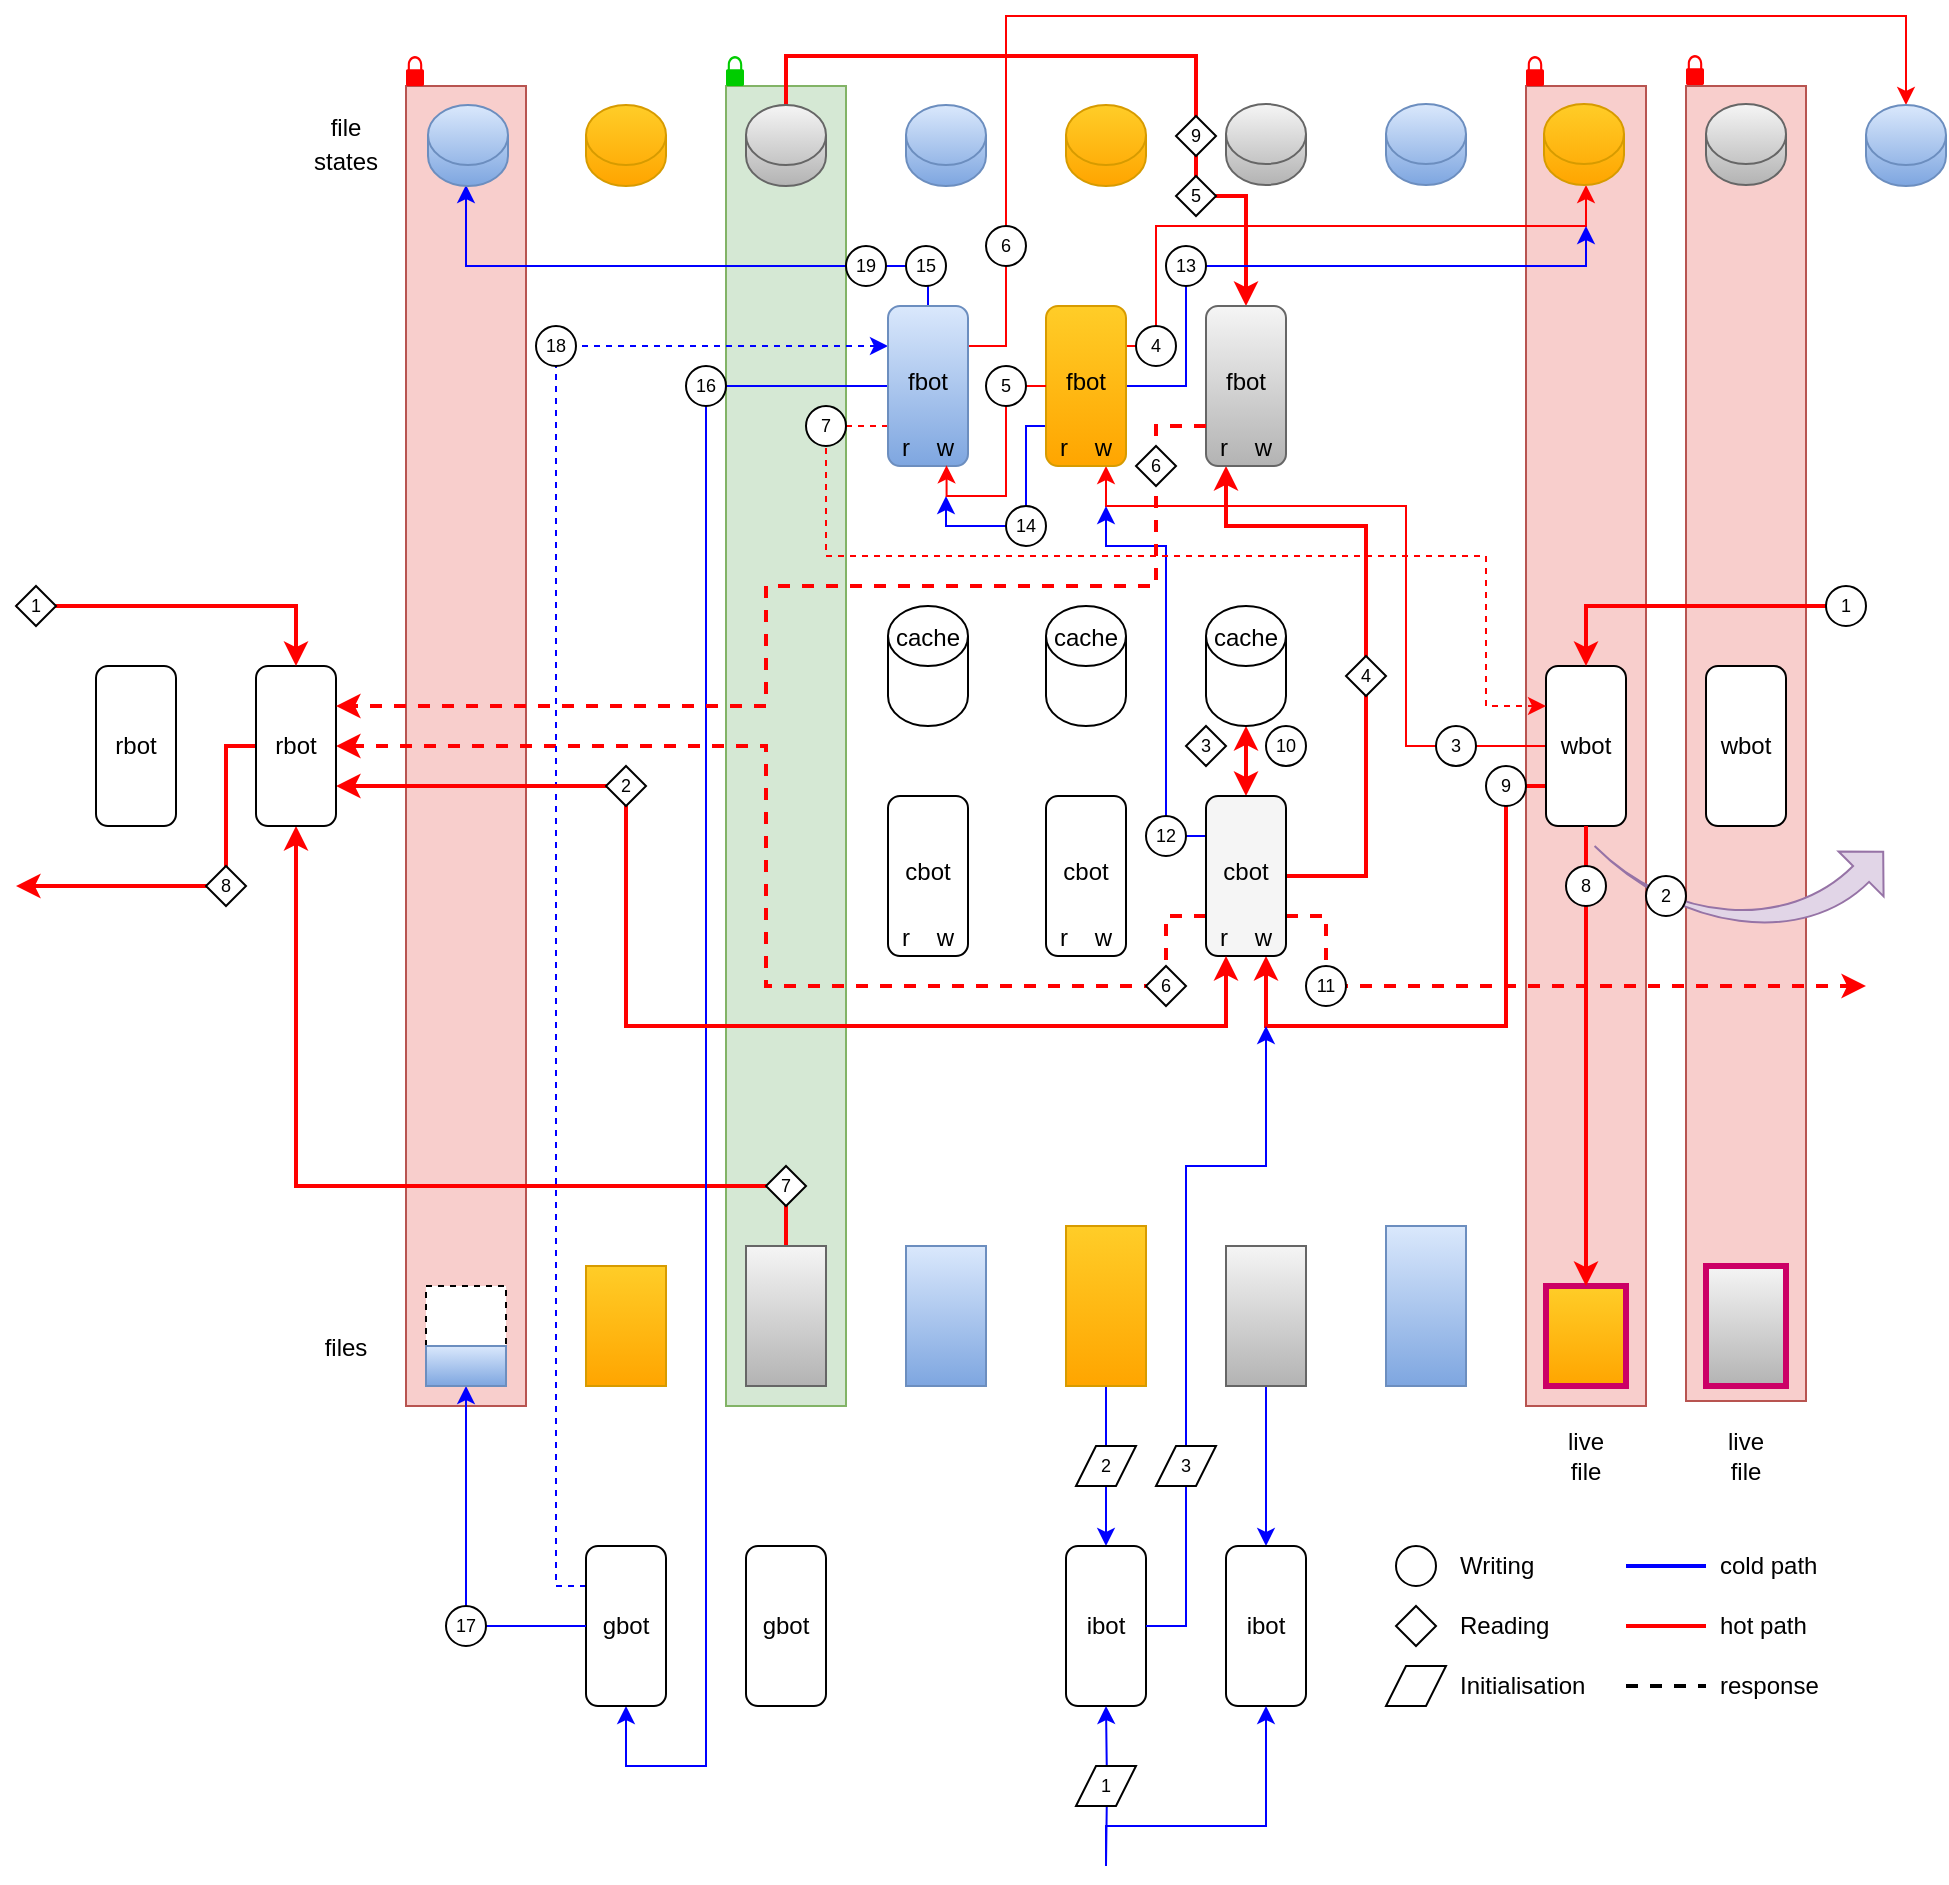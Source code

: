 <mxfile version="15.8.6" type="device"><diagram id="5fKJEUYjxv6VuWbhVF9d" name="Page-1"><mxGraphModel dx="1373" dy="294" grid="1" gridSize="5" guides="0" tooltips="1" connect="1" arrows="1" fold="1" page="1" pageScale="1" pageWidth="827" pageHeight="1169" math="0" shadow="0"><root><mxCell id="0"/><mxCell id="1" parent="0"/><mxCell id="l7ztMcy_36cp9Al1R3OD-367" value="" style="rounded=0;whiteSpace=wrap;html=1;labelBorderColor=none;fontSize=9;fillColor=#f8cecc;align=center;verticalAlign=middle;strokeColor=#b85450;" parent="1" vertex="1"><mxGeometry x="710" y="150" width="60" height="657.5" as="geometry"/></mxCell><mxCell id="l7ztMcy_36cp9Al1R3OD-368" value="" style="sketch=0;pointerEvents=1;shadow=0;dashed=0;html=1;strokeColor=none;labelPosition=center;verticalLabelPosition=bottom;verticalAlign=top;outlineConnect=0;align=center;shape=mxgraph.office.security.lock_protected;fillColor=#FF0000;labelBorderColor=none;fontSize=9;" parent="1" vertex="1"><mxGeometry x="710" y="134.5" width="9" height="15" as="geometry"/></mxCell><mxCell id="l7ztMcy_36cp9Al1R3OD-365" value="" style="rounded=0;whiteSpace=wrap;html=1;labelBorderColor=none;fontSize=9;fillColor=#f8cecc;align=center;verticalAlign=middle;strokeColor=#b85450;" parent="1" vertex="1"><mxGeometry x="630" y="150" width="60" height="660" as="geometry"/></mxCell><mxCell id="l7ztMcy_36cp9Al1R3OD-366" value="" style="sketch=0;pointerEvents=1;shadow=0;dashed=0;html=1;strokeColor=none;labelPosition=center;verticalLabelPosition=bottom;verticalAlign=top;outlineConnect=0;align=center;shape=mxgraph.office.security.lock_protected;fillColor=#FF0000;labelBorderColor=none;fontSize=9;" parent="1" vertex="1"><mxGeometry x="630" y="135" width="9" height="15" as="geometry"/></mxCell><mxCell id="l7ztMcy_36cp9Al1R3OD-363" value="" style="rounded=0;whiteSpace=wrap;html=1;labelBorderColor=none;fontSize=9;fillColor=#d5e8d4;align=center;verticalAlign=middle;strokeColor=#82b366;" parent="1" vertex="1"><mxGeometry x="230" y="150" width="60" height="660" as="geometry"/></mxCell><mxCell id="l7ztMcy_36cp9Al1R3OD-360" value="" style="rounded=0;whiteSpace=wrap;html=1;labelBorderColor=none;fontSize=9;fillColor=#f8cecc;align=center;verticalAlign=middle;strokeColor=#b85450;" parent="1" vertex="1"><mxGeometry x="70" y="150" width="60" height="660" as="geometry"/></mxCell><mxCell id="l7ztMcy_36cp9Al1R3OD-351" style="edgeStyle=orthogonalEdgeStyle;rounded=0;orthogonalLoop=1;jettySize=auto;html=1;exitX=0.5;exitY=0;exitDx=0;exitDy=0;entryX=0.5;entryY=1;entryDx=0;entryDy=0;fontSize=9;startArrow=none;startFill=0;endArrow=classic;endFill=1;strokeColor=#FF0000;strokeWidth=2;" parent="1" source="l7ztMcy_36cp9Al1R3OD-66" target="l7ztMcy_36cp9Al1R3OD-186" edge="1"><mxGeometry relative="1" as="geometry"><Array as="points"><mxPoint x="260" y="700"/><mxPoint x="15" y="700"/></Array></mxGeometry></mxCell><mxCell id="l7ztMcy_36cp9Al1R3OD-1" value="" style="rounded=0;whiteSpace=wrap;html=1;fillColor=#ffcd28;gradientColor=#ffa500;strokeColor=#d79b00;" parent="1" vertex="1"><mxGeometry x="160" y="740" width="40" height="60" as="geometry"/></mxCell><mxCell id="l7ztMcy_36cp9Al1R3OD-374" style="edgeStyle=orthogonalEdgeStyle;rounded=0;orthogonalLoop=1;jettySize=auto;html=1;exitX=0;exitY=0.5;exitDx=0;exitDy=0;entryX=0.75;entryY=1;entryDx=0;entryDy=0;fontSize=12;startArrow=none;startFill=0;endArrow=classic;endFill=1;strokeColor=#FF0000;" parent="1" source="l7ztMcy_36cp9Al1R3OD-7" target="ta3xs6K6Xl_VNVZ1Q5l--3" edge="1"><mxGeometry relative="1" as="geometry"><mxPoint x="477.5" y="630" as="targetPoint"/><Array as="points"><mxPoint x="570" y="480"/><mxPoint x="570" y="360"/><mxPoint x="420" y="360"/></Array></mxGeometry></mxCell><mxCell id="l7ztMcy_36cp9Al1R3OD-375" style="edgeStyle=orthogonalEdgeStyle;rounded=0;orthogonalLoop=1;jettySize=auto;html=1;exitX=0;exitY=0.75;exitDx=0;exitDy=0;fontSize=12;startArrow=none;startFill=0;endArrow=classic;endFill=1;entryX=0.75;entryY=1;entryDx=0;entryDy=0;strokeColor=#FF0000;strokeWidth=2;" parent="1" source="l7ztMcy_36cp9Al1R3OD-7" target="l7ztMcy_36cp9Al1R3OD-78" edge="1"><mxGeometry relative="1" as="geometry"><mxPoint x="490" y="630" as="targetPoint"/><Array as="points"><mxPoint x="620" y="500"/><mxPoint x="620" y="620"/><mxPoint x="500" y="620"/></Array></mxGeometry></mxCell><mxCell id="l7ztMcy_36cp9Al1R3OD-7" value="wbot" style="rounded=1;whiteSpace=wrap;html=1;" parent="1" vertex="1"><mxGeometry x="640" y="440" width="40" height="80" as="geometry"/></mxCell><mxCell id="l7ztMcy_36cp9Al1R3OD-8" value="wbot" style="rounded=1;whiteSpace=wrap;html=1;" parent="1" vertex="1"><mxGeometry x="720" y="440" width="40" height="80" as="geometry"/></mxCell><mxCell id="l7ztMcy_36cp9Al1R3OD-59" value="" style="rounded=0;whiteSpace=wrap;html=1;fillColor=#ffcd28;strokeColor=#CC0066;gradientColor=#ffa500;strokeWidth=3;" parent="1" vertex="1"><mxGeometry x="640" y="750" width="40" height="50" as="geometry"/></mxCell><mxCell id="l7ztMcy_36cp9Al1R3OD-65" value="" style="rounded=0;whiteSpace=wrap;html=1;fillColor=#dae8fc;gradientColor=#7ea6e0;strokeColor=#6c8ebf;" parent="1" vertex="1"><mxGeometry x="320" y="730" width="40" height="70" as="geometry"/></mxCell><mxCell id="l7ztMcy_36cp9Al1R3OD-66" value="" style="rounded=0;whiteSpace=wrap;html=1;fillColor=#f5f5f5;gradientColor=#b3b3b3;strokeColor=#666666;" parent="1" vertex="1"><mxGeometry x="240" y="730" width="40" height="70" as="geometry"/></mxCell><mxCell id="l7ztMcy_36cp9Al1R3OD-262" style="edgeStyle=orthogonalEdgeStyle;rounded=0;orthogonalLoop=1;jettySize=auto;html=1;exitX=0.5;exitY=1;exitDx=0;exitDy=0;entryX=0.5;entryY=0;entryDx=0;entryDy=0;fontSize=9;endArrow=classic;endFill=1;strokeColor=#0000FF;" parent="1" source="l7ztMcy_36cp9Al1R3OD-67" target="l7ztMcy_36cp9Al1R3OD-247" edge="1"><mxGeometry relative="1" as="geometry"/></mxCell><mxCell id="l7ztMcy_36cp9Al1R3OD-67" value="" style="rounded=0;whiteSpace=wrap;html=1;fillColor=#ffcd28;gradientColor=#ffa500;strokeColor=#d79b00;" parent="1" vertex="1"><mxGeometry x="400" y="720" width="40" height="80" as="geometry"/></mxCell><mxCell id="l7ztMcy_36cp9Al1R3OD-69" value="" style="rounded=0;whiteSpace=wrap;html=1;fillColor=#dae8fc;gradientColor=#7ea6e0;strokeColor=#6c8ebf;" parent="1" vertex="1"><mxGeometry x="560" y="720" width="40" height="80" as="geometry"/></mxCell><mxCell id="l7ztMcy_36cp9Al1R3OD-264" style="edgeStyle=orthogonalEdgeStyle;rounded=0;orthogonalLoop=1;jettySize=auto;html=1;exitX=0.5;exitY=1;exitDx=0;exitDy=0;entryX=0.5;entryY=0;entryDx=0;entryDy=0;fontSize=9;endArrow=classic;endFill=1;strokeColor=#0000FF;" parent="1" source="l7ztMcy_36cp9Al1R3OD-70" target="l7ztMcy_36cp9Al1R3OD-248" edge="1"><mxGeometry relative="1" as="geometry"/></mxCell><mxCell id="l7ztMcy_36cp9Al1R3OD-70" value="" style="rounded=0;whiteSpace=wrap;html=1;fillColor=#f5f5f5;gradientColor=#b3b3b3;strokeColor=#666666;" parent="1" vertex="1"><mxGeometry x="480" y="730" width="40" height="70" as="geometry"/></mxCell><mxCell id="l7ztMcy_36cp9Al1R3OD-246" style="edgeStyle=orthogonalEdgeStyle;rounded=0;orthogonalLoop=1;jettySize=auto;html=1;exitX=1;exitY=0.75;exitDx=0;exitDy=0;fontSize=9;endArrow=classic;endFill=1;dashed=1;strokeColor=#FF0000;strokeWidth=2;" parent="1" source="l7ztMcy_36cp9Al1R3OD-78" edge="1"><mxGeometry relative="1" as="geometry"><mxPoint x="800" y="600" as="targetPoint"/><mxPoint x="400" y="580" as="sourcePoint"/><Array as="points"><mxPoint x="530" y="565"/><mxPoint x="530" y="600"/><mxPoint x="800" y="600"/></Array></mxGeometry></mxCell><mxCell id="l7ztMcy_36cp9Al1R3OD-219" style="edgeStyle=orthogonalEdgeStyle;rounded=0;orthogonalLoop=1;jettySize=auto;html=1;entryX=0.5;entryY=1;entryDx=0;entryDy=0;fontSize=9;endArrow=classic;endFill=1;exitX=1;exitY=0.25;exitDx=0;exitDy=0;strokeColor=#FF0000;" parent="1" source="ta3xs6K6Xl_VNVZ1Q5l--3" edge="1"><mxGeometry relative="1" as="geometry"><mxPoint x="483" y="533" as="sourcePoint"/><Array as="points"><mxPoint x="445" y="280"/><mxPoint x="445" y="220"/><mxPoint x="660" y="220"/></Array><mxPoint x="660" y="199.5" as="targetPoint"/></mxGeometry></mxCell><mxCell id="l7ztMcy_36cp9Al1R3OD-341" style="edgeStyle=orthogonalEdgeStyle;rounded=0;orthogonalLoop=1;jettySize=auto;html=1;exitX=0.5;exitY=0;exitDx=0;exitDy=0;entryX=0.5;entryY=1;entryDx=0;entryDy=0;fontSize=9;startArrow=none;startFill=0;endArrow=classic;endFill=1;strokeColor=#0000FF;" parent="1" source="ta3xs6K6Xl_VNVZ1Q5l--4" edge="1"><mxGeometry relative="1" as="geometry"><Array as="points"><mxPoint x="331" y="240"/><mxPoint x="100" y="240"/></Array><mxPoint x="100" y="199.5" as="targetPoint"/></mxGeometry></mxCell><mxCell id="l7ztMcy_36cp9Al1R3OD-343" style="edgeStyle=orthogonalEdgeStyle;rounded=0;orthogonalLoop=1;jettySize=auto;html=1;exitX=0;exitY=0.5;exitDx=0;exitDy=0;entryX=0.5;entryY=1;entryDx=0;entryDy=0;fontSize=9;startArrow=none;startFill=0;endArrow=classic;endFill=1;strokeColor=#0000FF;" parent="1" source="ta3xs6K6Xl_VNVZ1Q5l--4" target="l7ztMcy_36cp9Al1R3OD-178" edge="1"><mxGeometry relative="1" as="geometry"><Array as="points"><mxPoint x="220" y="300"/><mxPoint x="220" y="990"/><mxPoint x="180" y="990"/></Array></mxGeometry></mxCell><mxCell id="l7ztMcy_36cp9Al1R3OD-346" style="edgeStyle=orthogonalEdgeStyle;rounded=0;orthogonalLoop=1;jettySize=auto;html=1;exitX=0.5;exitY=0;exitDx=0;exitDy=0;entryX=0.5;entryY=1;entryDx=0;entryDy=0;entryPerimeter=0;fontSize=9;startArrow=classic;startFill=1;endArrow=classic;endFill=1;strokeColor=#FF0000;strokeWidth=2;" parent="1" source="l7ztMcy_36cp9Al1R3OD-78" target="l7ztMcy_36cp9Al1R3OD-331" edge="1"><mxGeometry relative="1" as="geometry"/></mxCell><mxCell id="l7ztMcy_36cp9Al1R3OD-416" style="edgeStyle=orthogonalEdgeStyle;rounded=0;orthogonalLoop=1;jettySize=auto;html=1;exitX=0;exitY=0.25;exitDx=0;exitDy=0;fontSize=12;startArrow=none;startFill=0;endArrow=classic;endFill=1;strokeColor=#0000FF;strokeWidth=1;" parent="1" source="l7ztMcy_36cp9Al1R3OD-78" edge="1"><mxGeometry relative="1" as="geometry"><mxPoint x="420" y="360" as="targetPoint"/><Array as="points"><mxPoint x="450" y="525"/><mxPoint x="450" y="380"/><mxPoint x="420" y="380"/></Array></mxGeometry></mxCell><mxCell id="ta3xs6K6Xl_VNVZ1Q5l--26" style="edgeStyle=orthogonalEdgeStyle;rounded=0;orthogonalLoop=1;jettySize=auto;html=1;exitX=1;exitY=0.5;exitDx=0;exitDy=0;entryX=0.25;entryY=1;entryDx=0;entryDy=0;strokeColor=#FF0000;strokeWidth=2;" edge="1" parent="1" source="l7ztMcy_36cp9Al1R3OD-78" target="ta3xs6K6Xl_VNVZ1Q5l--2"><mxGeometry relative="1" as="geometry"><Array as="points"><mxPoint x="550" y="545"/><mxPoint x="550" y="370"/><mxPoint x="480" y="370"/></Array></mxGeometry></mxCell><mxCell id="ta3xs6K6Xl_VNVZ1Q5l--51" style="edgeStyle=orthogonalEdgeStyle;rounded=0;orthogonalLoop=1;jettySize=auto;html=1;exitX=0;exitY=0.75;exitDx=0;exitDy=0;entryX=1;entryY=0.5;entryDx=0;entryDy=0;startArrow=none;startFill=0;endArrow=classic;endFill=1;strokeColor=#FF0000;strokeWidth=2;dashed=1;" edge="1" parent="1" source="l7ztMcy_36cp9Al1R3OD-78" target="l7ztMcy_36cp9Al1R3OD-186"><mxGeometry relative="1" as="geometry"><Array as="points"><mxPoint x="450" y="565"/><mxPoint x="450" y="600"/><mxPoint x="250" y="600"/><mxPoint x="250" y="480"/></Array></mxGeometry></mxCell><mxCell id="l7ztMcy_36cp9Al1R3OD-78" value="&lt;div&gt;&lt;br&gt;&lt;/div&gt;&lt;div&gt;&lt;br&gt;&lt;/div&gt;&lt;div&gt;cbot&lt;/div&gt;&lt;div style=&quot;font-size: 16px&quot;&gt;&lt;br&gt;&lt;/div&gt;&lt;div&gt;r&amp;nbsp;&amp;nbsp;&amp;nbsp; w&lt;br&gt;&lt;/div&gt;" style="rounded=1;whiteSpace=wrap;html=1;fillColor=#f5f5f5;strokeColor=#000000;" parent="1" vertex="1"><mxGeometry x="470" y="505" width="40" height="80" as="geometry"/></mxCell><mxCell id="l7ztMcy_36cp9Al1R3OD-100" value="" style="rounded=0;whiteSpace=wrap;html=1;fillColor=#f5f5f5;strokeColor=#CC0066;gradientColor=#b3b3b3;strokeWidth=3;" parent="1" vertex="1"><mxGeometry x="720" y="740" width="40" height="60" as="geometry"/></mxCell><mxCell id="l7ztMcy_36cp9Al1R3OD-173" style="edgeStyle=orthogonalEdgeStyle;rounded=0;orthogonalLoop=1;jettySize=auto;html=1;entryX=0.5;entryY=0;entryDx=0;entryDy=0;fontSize=14;endArrow=classic;endFill=1;strokeColor=#FF0000;strokeWidth=2;" parent="1" target="l7ztMcy_36cp9Al1R3OD-7" edge="1"><mxGeometry relative="1" as="geometry"><mxPoint x="800" y="410" as="sourcePoint"/><Array as="points"><mxPoint x="660" y="410"/></Array></mxGeometry></mxCell><mxCell id="l7ztMcy_36cp9Al1R3OD-437" style="edgeStyle=orthogonalEdgeStyle;rounded=0;orthogonalLoop=1;jettySize=auto;html=1;exitX=0;exitY=0.25;exitDx=0;exitDy=0;dashed=1;fontSize=16;startArrow=none;startFill=0;endArrow=classic;endFill=1;strokeColor=#0000FF;entryX=0;entryY=0.25;entryDx=0;entryDy=0;" parent="1" source="l7ztMcy_36cp9Al1R3OD-178" target="ta3xs6K6Xl_VNVZ1Q5l--4" edge="1"><mxGeometry relative="1" as="geometry"><Array as="points"><mxPoint x="145" y="900"/><mxPoint x="145" y="280"/></Array><mxPoint x="195" y="300" as="targetPoint"/></mxGeometry></mxCell><mxCell id="l7ztMcy_36cp9Al1R3OD-178" value="gbot" style="rounded=1;whiteSpace=wrap;html=1;" parent="1" vertex="1"><mxGeometry x="160" y="880" width="40" height="80" as="geometry"/></mxCell><mxCell id="l7ztMcy_36cp9Al1R3OD-179" value="gbot" style="rounded=1;whiteSpace=wrap;html=1;" parent="1" vertex="1"><mxGeometry x="240" y="880" width="40" height="80" as="geometry"/></mxCell><mxCell id="l7ztMcy_36cp9Al1R3OD-185" value="&lt;div&gt;rbot&lt;/div&gt;" style="rounded=1;whiteSpace=wrap;html=1;" parent="1" vertex="1"><mxGeometry x="-85" y="440" width="40" height="80" as="geometry"/></mxCell><mxCell id="l7ztMcy_36cp9Al1R3OD-204" style="edgeStyle=orthogonalEdgeStyle;rounded=0;orthogonalLoop=1;jettySize=auto;html=1;exitX=0;exitY=0.5;exitDx=0;exitDy=0;fontSize=14;endArrow=classic;endFill=1;strokeColor=#FF0000;strokeWidth=2;" parent="1" source="l7ztMcy_36cp9Al1R3OD-186" edge="1"><mxGeometry relative="1" as="geometry"><mxPoint x="-125" y="550" as="targetPoint"/><Array as="points"><mxPoint x="-20" y="480"/><mxPoint x="-20" y="550"/></Array></mxGeometry></mxCell><mxCell id="l7ztMcy_36cp9Al1R3OD-423" style="edgeStyle=orthogonalEdgeStyle;rounded=0;orthogonalLoop=1;jettySize=auto;html=1;exitX=1;exitY=0.75;exitDx=0;exitDy=0;entryX=0.25;entryY=1;entryDx=0;entryDy=0;fontSize=16;startArrow=classic;startFill=1;endArrow=classic;endFill=1;strokeColor=#FF0000;strokeWidth=2;" parent="1" source="l7ztMcy_36cp9Al1R3OD-186" target="l7ztMcy_36cp9Al1R3OD-78" edge="1"><mxGeometry relative="1" as="geometry"><Array as="points"><mxPoint x="180" y="500"/><mxPoint x="180" y="620"/><mxPoint x="480" y="620"/></Array></mxGeometry></mxCell><mxCell id="l7ztMcy_36cp9Al1R3OD-186" value="&lt;div&gt;rbot&lt;/div&gt;" style="rounded=1;whiteSpace=wrap;html=1;" parent="1" vertex="1"><mxGeometry x="-5" y="440" width="40" height="80" as="geometry"/></mxCell><mxCell id="l7ztMcy_36cp9Al1R3OD-189" style="edgeStyle=orthogonalEdgeStyle;rounded=0;orthogonalLoop=1;jettySize=auto;html=1;entryX=0.5;entryY=0;entryDx=0;entryDy=0;fontSize=14;endArrow=classic;endFill=1;strokeColor=#FF0000;strokeWidth=2;" parent="1" target="l7ztMcy_36cp9Al1R3OD-186" edge="1"><mxGeometry relative="1" as="geometry"><mxPoint x="-125" y="410" as="sourcePoint"/><Array as="points"><mxPoint x="-125" y="410"/><mxPoint x="15" y="410"/></Array></mxGeometry></mxCell><mxCell id="l7ztMcy_36cp9Al1R3OD-207" value="&lt;font style=&quot;font-size: 12px&quot;&gt;files&lt;/font&gt;" style="text;html=1;strokeColor=none;fillColor=none;align=center;verticalAlign=middle;whiteSpace=wrap;rounded=0;labelBorderColor=none;fontSize=14;" parent="1" vertex="1"><mxGeometry x="20" y="765" width="40" height="30" as="geometry"/></mxCell><mxCell id="l7ztMcy_36cp9Al1R3OD-208" value="&lt;div style=&quot;font-size: 9px;&quot;&gt;1&lt;br style=&quot;font-size: 9px;&quot;&gt;&lt;/div&gt;" style="ellipse;whiteSpace=wrap;html=1;aspect=fixed;labelBorderColor=none;fontSize=9;align=center;verticalAlign=middle;" parent="1" vertex="1"><mxGeometry x="780" y="400" width="20" height="20" as="geometry"/></mxCell><mxCell id="l7ztMcy_36cp9Al1R3OD-212" value="3" style="ellipse;whiteSpace=wrap;html=1;aspect=fixed;labelBorderColor=none;fontSize=9;align=center;verticalAlign=middle;" parent="1" vertex="1"><mxGeometry x="585" y="470" width="20" height="20" as="geometry"/></mxCell><mxCell id="l7ztMcy_36cp9Al1R3OD-215" value="15" style="ellipse;whiteSpace=wrap;html=1;aspect=fixed;labelBorderColor=none;fontSize=9;align=center;verticalAlign=middle;" parent="1" vertex="1"><mxGeometry x="320" y="230" width="20" height="20" as="geometry"/></mxCell><mxCell id="l7ztMcy_36cp9Al1R3OD-216" value="16" style="ellipse;whiteSpace=wrap;html=1;aspect=fixed;labelBorderColor=none;fontSize=9;align=center;verticalAlign=middle;" parent="1" vertex="1"><mxGeometry x="210" y="290" width="20" height="20" as="geometry"/></mxCell><mxCell id="l7ztMcy_36cp9Al1R3OD-226" value="1" style="rhombus;whiteSpace=wrap;html=1;labelBorderColor=none;fontSize=9;align=center;verticalAlign=middle;" parent="1" vertex="1"><mxGeometry x="-125" y="400" width="20" height="20" as="geometry"/></mxCell><mxCell id="l7ztMcy_36cp9Al1R3OD-228" value="2" style="rhombus;whiteSpace=wrap;html=1;labelBorderColor=none;fontSize=9;align=center;verticalAlign=middle;" parent="1" vertex="1"><mxGeometry x="170" y="490" width="20" height="20" as="geometry"/></mxCell><mxCell id="l7ztMcy_36cp9Al1R3OD-234" value="11" style="ellipse;whiteSpace=wrap;html=1;aspect=fixed;labelBorderColor=none;fontSize=9;align=center;verticalAlign=middle;" parent="1" vertex="1"><mxGeometry x="520" y="590" width="20" height="20" as="geometry"/></mxCell><mxCell id="l7ztMcy_36cp9Al1R3OD-239" value="" style="edgeStyle=orthogonalEdgeStyle;rounded=0;orthogonalLoop=1;jettySize=auto;html=1;exitX=0.5;exitY=1;exitDx=0;exitDy=0;entryX=0.5;entryY=0;entryDx=0;entryDy=0;fontSize=14;endArrow=classic;strokeColor=#FF0000;strokeWidth=2;endFill=1;" parent="1" source="l7ztMcy_36cp9Al1R3OD-7" target="l7ztMcy_36cp9Al1R3OD-59" edge="1"><mxGeometry relative="1" as="geometry"><mxPoint x="660.0" y="600" as="sourcePoint"/><mxPoint x="660.0" y="710" as="targetPoint"/></mxGeometry></mxCell><mxCell id="l7ztMcy_36cp9Al1R3OD-243" value="8" style="rhombus;whiteSpace=wrap;html=1;labelBorderColor=none;fontSize=9;align=center;verticalAlign=middle;" parent="1" vertex="1"><mxGeometry x="-30" y="540" width="20" height="20" as="geometry"/></mxCell><mxCell id="l7ztMcy_36cp9Al1R3OD-247" value="ibot" style="rounded=1;whiteSpace=wrap;html=1;" parent="1" vertex="1"><mxGeometry x="400" y="880" width="40" height="80" as="geometry"/></mxCell><mxCell id="l7ztMcy_36cp9Al1R3OD-265" style="edgeStyle=orthogonalEdgeStyle;rounded=0;orthogonalLoop=1;jettySize=auto;html=1;exitX=1;exitY=0.5;exitDx=0;exitDy=0;fontSize=9;endArrow=classic;endFill=1;strokeColor=#0000FF;" parent="1" source="l7ztMcy_36cp9Al1R3OD-247" edge="1"><mxGeometry relative="1" as="geometry"><mxPoint x="500" y="620" as="targetPoint"/><Array as="points"><mxPoint x="460" y="920"/><mxPoint x="460" y="690"/><mxPoint x="500" y="690"/></Array></mxGeometry></mxCell><mxCell id="l7ztMcy_36cp9Al1R3OD-248" value="ibot" style="rounded=1;whiteSpace=wrap;html=1;" parent="1" vertex="1"><mxGeometry x="480" y="880" width="40" height="80" as="geometry"/></mxCell><mxCell id="l7ztMcy_36cp9Al1R3OD-249" value="" style="edgeStyle=orthogonalEdgeStyle;rounded=0;orthogonalLoop=1;jettySize=auto;html=1;exitX=0;exitY=0.5;exitDx=0;exitDy=0;entryX=0.5;entryY=1;entryDx=0;entryDy=0;fontSize=14;endArrow=classic;endFill=1;strokeColor=#0000FF;" parent="1" source="l7ztMcy_36cp9Al1R3OD-178" target="l7ztMcy_36cp9Al1R3OD-16" edge="1"><mxGeometry relative="1" as="geometry"><mxPoint x="160" y="890" as="sourcePoint"/><mxPoint x="100" y="810" as="targetPoint"/></mxGeometry></mxCell><mxCell id="l7ztMcy_36cp9Al1R3OD-218" value="17" style="ellipse;whiteSpace=wrap;html=1;aspect=fixed;labelBorderColor=none;fontSize=9;align=center;verticalAlign=middle;" parent="1" vertex="1"><mxGeometry x="90" y="910" width="20" height="20" as="geometry"/></mxCell><mxCell id="l7ztMcy_36cp9Al1R3OD-255" value="" style="html=1;shadow=0;dashed=0;align=center;verticalAlign=middle;shape=mxgraph.arrows2.jumpInArrow;dy=5.64;dx=15.65;arrowHead=31.82;labelBorderColor=none;fontSize=9;fillColor=#e1d5e7;direction=east;flipV=1;rotation=-45;strokeColor=#9673a6;" parent="1" vertex="1"><mxGeometry x="692.07" y="477.07" width="100" height="120" as="geometry"/></mxCell><mxCell id="l7ztMcy_36cp9Al1R3OD-256" value="2" style="ellipse;whiteSpace=wrap;html=1;aspect=fixed;labelBorderColor=none;fontSize=9;align=center;verticalAlign=middle;" parent="1" vertex="1"><mxGeometry x="690" y="545" width="20" height="20" as="geometry"/></mxCell><mxCell id="l7ztMcy_36cp9Al1R3OD-268" value="2" style="shape=parallelogram;perimeter=parallelogramPerimeter;whiteSpace=wrap;html=1;fixedSize=1;labelBorderColor=none;fontSize=9;align=center;verticalAlign=middle;size=10;" parent="1" vertex="1"><mxGeometry x="405" y="830" width="30" height="20" as="geometry"/></mxCell><mxCell id="l7ztMcy_36cp9Al1R3OD-269" value="3" style="shape=parallelogram;perimeter=parallelogramPerimeter;whiteSpace=wrap;html=1;fixedSize=1;labelBorderColor=none;fontSize=9;align=center;verticalAlign=middle;size=10;" parent="1" vertex="1"><mxGeometry x="445" y="830" width="30" height="20" as="geometry"/></mxCell><mxCell id="l7ztMcy_36cp9Al1R3OD-274" style="edgeStyle=orthogonalEdgeStyle;rounded=0;orthogonalLoop=1;jettySize=auto;html=1;entryX=0.5;entryY=1;entryDx=0;entryDy=0;fontSize=9;endArrow=classic;endFill=1;startArrow=none;strokeColor=#0000FF;" parent="1" target="l7ztMcy_36cp9Al1R3OD-247" edge="1"><mxGeometry relative="1" as="geometry"><mxPoint x="420" y="1040" as="sourcePoint"/></mxGeometry></mxCell><mxCell id="l7ztMcy_36cp9Al1R3OD-279" style="edgeStyle=orthogonalEdgeStyle;rounded=0;orthogonalLoop=1;jettySize=auto;html=1;entryX=0.5;entryY=1;entryDx=0;entryDy=0;fontSize=9;endArrow=classic;endFill=1;strokeColor=#0000FF;" parent="1" target="l7ztMcy_36cp9Al1R3OD-248" edge="1"><mxGeometry relative="1" as="geometry"><mxPoint x="420" y="1040" as="sourcePoint"/><Array as="points"><mxPoint x="420" y="1040"/><mxPoint x="420" y="1020"/><mxPoint x="500" y="1020"/></Array></mxGeometry></mxCell><mxCell id="l7ztMcy_36cp9Al1R3OD-277" value="1" style="shape=parallelogram;perimeter=parallelogramPerimeter;whiteSpace=wrap;html=1;fixedSize=1;labelBorderColor=none;fontSize=9;align=center;verticalAlign=middle;size=10;" parent="1" vertex="1"><mxGeometry x="405" y="990" width="30" height="20" as="geometry"/></mxCell><mxCell id="l7ztMcy_36cp9Al1R3OD-331" value="" style="shape=cylinder3;whiteSpace=wrap;html=1;boundedLbl=1;backgroundOutline=1;size=15;labelBorderColor=none;fontSize=9;fillColor=none;gradientColor=none;align=center;verticalAlign=middle;" parent="1" vertex="1"><mxGeometry x="470" y="410" width="40" height="60" as="geometry"/></mxCell><mxCell id="l7ztMcy_36cp9Al1R3OD-332" value="&lt;font style=&quot;font-size: 12px&quot;&gt;cache&lt;/font&gt;" style="text;html=1;strokeColor=none;fillColor=none;align=center;verticalAlign=middle;whiteSpace=wrap;rounded=0;labelBorderColor=none;fontSize=14;" parent="1" vertex="1"><mxGeometry x="470" y="410" width="40" height="30" as="geometry"/></mxCell><mxCell id="l7ztMcy_36cp9Al1R3OD-339" value="10" style="ellipse;whiteSpace=wrap;html=1;aspect=fixed;labelBorderColor=none;fontSize=9;align=center;verticalAlign=middle;" parent="1" vertex="1"><mxGeometry x="500" y="470" width="20" height="20" as="geometry"/></mxCell><mxCell id="l7ztMcy_36cp9Al1R3OD-352" value="7" style="rhombus;whiteSpace=wrap;html=1;labelBorderColor=none;fontSize=9;align=center;verticalAlign=middle;" parent="1" vertex="1"><mxGeometry x="250" y="690" width="20" height="20" as="geometry"/></mxCell><mxCell id="l7ztMcy_36cp9Al1R3OD-361" value="" style="sketch=0;pointerEvents=1;shadow=0;dashed=0;html=1;strokeColor=none;labelPosition=center;verticalLabelPosition=bottom;verticalAlign=top;outlineConnect=0;align=center;shape=mxgraph.office.security.lock_protected;fillColor=#FF0000;labelBorderColor=none;fontSize=9;" parent="1" vertex="1"><mxGeometry x="70" y="135" width="9" height="15" as="geometry"/></mxCell><mxCell id="l7ztMcy_36cp9Al1R3OD-364" value="" style="sketch=0;pointerEvents=1;shadow=0;dashed=0;html=1;strokeColor=none;labelPosition=center;verticalLabelPosition=bottom;verticalAlign=top;outlineConnect=0;align=center;shape=mxgraph.office.security.lock_protected;fillColor=#00CC00;labelBorderColor=none;fontSize=9;" parent="1" vertex="1"><mxGeometry x="230" y="135" width="9" height="15" as="geometry"/></mxCell><mxCell id="l7ztMcy_36cp9Al1R3OD-369" value="&lt;div&gt;&lt;font style=&quot;font-size: 12px&quot;&gt;file&lt;/font&gt;&lt;/div&gt;&lt;div&gt;&lt;font style=&quot;font-size: 12px&quot;&gt;states&lt;br&gt;&lt;/font&gt;&lt;/div&gt;" style="text;html=1;strokeColor=none;fillColor=none;align=center;verticalAlign=middle;whiteSpace=wrap;rounded=0;labelBorderColor=none;fontSize=14;" parent="1" vertex="1"><mxGeometry x="20" y="162.5" width="40" height="30" as="geometry"/></mxCell><mxCell id="l7ztMcy_36cp9Al1R3OD-370" value="&lt;div&gt;live&lt;/div&gt;&lt;div&gt;file&lt;br&gt;&lt;/div&gt;" style="text;html=1;strokeColor=none;fillColor=none;align=center;verticalAlign=middle;whiteSpace=wrap;rounded=0;labelBorderColor=none;fontSize=12;" parent="1" vertex="1"><mxGeometry x="640" y="820" width="40" height="30" as="geometry"/></mxCell><mxCell id="l7ztMcy_36cp9Al1R3OD-371" value="&lt;div&gt;live&lt;/div&gt;&lt;div&gt;file&lt;br&gt;&lt;/div&gt;" style="text;html=1;strokeColor=none;fillColor=none;align=center;verticalAlign=middle;whiteSpace=wrap;rounded=0;labelBorderColor=none;fontSize=12;" parent="1" vertex="1"><mxGeometry x="720" y="820" width="40" height="30" as="geometry"/></mxCell><mxCell id="l7ztMcy_36cp9Al1R3OD-376" value="9" style="ellipse;whiteSpace=wrap;html=1;aspect=fixed;labelBorderColor=none;fontSize=9;align=center;verticalAlign=middle;" parent="1" vertex="1"><mxGeometry x="610" y="490" width="20" height="20" as="geometry"/></mxCell><mxCell id="l7ztMcy_36cp9Al1R3OD-378" value="18" style="ellipse;whiteSpace=wrap;html=1;aspect=fixed;labelBorderColor=none;fontSize=9;align=center;verticalAlign=middle;" parent="1" vertex="1"><mxGeometry x="135" y="270" width="20" height="20" as="geometry"/></mxCell><mxCell id="l7ztMcy_36cp9Al1R3OD-381" value="" style="ellipse;whiteSpace=wrap;html=1;aspect=fixed;labelBorderColor=none;fontSize=9;align=center;verticalAlign=middle;" parent="1" vertex="1"><mxGeometry x="565" y="880" width="20" height="20" as="geometry"/></mxCell><mxCell id="l7ztMcy_36cp9Al1R3OD-382" value="Writing" style="text;html=1;strokeColor=none;fillColor=none;align=left;verticalAlign=middle;whiteSpace=wrap;rounded=0;labelBorderColor=none;fontSize=12;" parent="1" vertex="1"><mxGeometry x="595" y="875" width="40" height="30" as="geometry"/></mxCell><mxCell id="l7ztMcy_36cp9Al1R3OD-383" value="" style="rhombus;whiteSpace=wrap;html=1;labelBorderColor=none;fontSize=9;align=center;verticalAlign=middle;" parent="1" vertex="1"><mxGeometry x="565" y="910" width="20" height="20" as="geometry"/></mxCell><mxCell id="l7ztMcy_36cp9Al1R3OD-384" value="Reading" style="text;html=1;strokeColor=none;fillColor=none;align=left;verticalAlign=middle;whiteSpace=wrap;rounded=0;labelBorderColor=none;fontSize=12;" parent="1" vertex="1"><mxGeometry x="595" y="905" width="40" height="30" as="geometry"/></mxCell><mxCell id="l7ztMcy_36cp9Al1R3OD-385" value="" style="shape=parallelogram;perimeter=parallelogramPerimeter;whiteSpace=wrap;html=1;fixedSize=1;labelBorderColor=none;fontSize=9;align=center;verticalAlign=middle;size=10;" parent="1" vertex="1"><mxGeometry x="560" y="940" width="30" height="20" as="geometry"/></mxCell><mxCell id="l7ztMcy_36cp9Al1R3OD-386" value="Initialisation" style="text;html=1;strokeColor=none;fillColor=none;align=left;verticalAlign=middle;whiteSpace=wrap;rounded=0;labelBorderColor=none;fontSize=12;" parent="1" vertex="1"><mxGeometry x="595" y="935" width="40" height="30" as="geometry"/></mxCell><mxCell id="l7ztMcy_36cp9Al1R3OD-391" value="&lt;div&gt;&lt;br&gt;&lt;/div&gt;&lt;div&gt;&lt;br&gt;&lt;/div&gt;&lt;div&gt;cbot&lt;/div&gt;&lt;div style=&quot;font-size: 16px&quot;&gt;&lt;br&gt;&lt;/div&gt;r&amp;nbsp;&amp;nbsp;&amp;nbsp; w" style="rounded=1;whiteSpace=wrap;html=1;fillColor=#FFFFFF;strokeColor=#000000;" parent="1" vertex="1"><mxGeometry x="390" y="505" width="40" height="80" as="geometry"/></mxCell><mxCell id="l7ztMcy_36cp9Al1R3OD-394" value="" style="shape=cylinder3;whiteSpace=wrap;html=1;boundedLbl=1;backgroundOutline=1;size=15;labelBorderColor=none;fontSize=9;fillColor=none;gradientColor=none;align=center;verticalAlign=middle;" parent="1" vertex="1"><mxGeometry x="390" y="410" width="40" height="60" as="geometry"/></mxCell><mxCell id="l7ztMcy_36cp9Al1R3OD-395" value="&lt;font style=&quot;font-size: 12px&quot;&gt;cache&lt;/font&gt;" style="text;html=1;strokeColor=none;fillColor=none;align=center;verticalAlign=middle;whiteSpace=wrap;rounded=0;labelBorderColor=none;fontSize=14;" parent="1" vertex="1"><mxGeometry x="390" y="410" width="40" height="30" as="geometry"/></mxCell><mxCell id="l7ztMcy_36cp9Al1R3OD-407" style="edgeStyle=orthogonalEdgeStyle;rounded=0;orthogonalLoop=1;jettySize=auto;html=1;exitX=1;exitY=0.25;exitDx=0;exitDy=0;fontSize=12;startArrow=none;startFill=0;endArrow=classic;endFill=1;entryX=0.5;entryY=0;entryDx=0;entryDy=0;strokeColor=#FF0000;entryPerimeter=0;" parent="1" source="ta3xs6K6Xl_VNVZ1Q5l--4" edge="1" target="ta3xs6K6Xl_VNVZ1Q5l--14"><mxGeometry relative="1" as="geometry"><mxPoint x="820.0" y="199.5" as="targetPoint"/><Array as="points"><mxPoint x="370" y="280"/><mxPoint x="370" y="115"/><mxPoint x="820" y="115"/></Array></mxGeometry></mxCell><mxCell id="l7ztMcy_36cp9Al1R3OD-408" style="edgeStyle=orthogonalEdgeStyle;rounded=0;orthogonalLoop=1;jettySize=auto;html=1;exitX=0;exitY=0.75;exitDx=0;exitDy=0;entryX=0;entryY=0.25;entryDx=0;entryDy=0;fontSize=12;startArrow=none;startFill=0;endArrow=classic;endFill=1;strokeColor=#FF0000;dashed=1;" parent="1" source="ta3xs6K6Xl_VNVZ1Q5l--4" target="l7ztMcy_36cp9Al1R3OD-7" edge="1"><mxGeometry relative="1" as="geometry"><Array as="points"><mxPoint x="280" y="320"/><mxPoint x="280" y="385"/><mxPoint x="610" y="385"/><mxPoint x="610" y="460"/></Array></mxGeometry></mxCell><mxCell id="l7ztMcy_36cp9Al1R3OD-398" value="&lt;div&gt;&lt;br&gt;&lt;/div&gt;&lt;div&gt;&lt;br&gt;&lt;/div&gt;&lt;div&gt;cbot&lt;/div&gt;&lt;div style=&quot;font-size: 16px&quot;&gt;&lt;br&gt;&lt;/div&gt;r&amp;nbsp;&amp;nbsp;&amp;nbsp; w" style="rounded=1;whiteSpace=wrap;html=1;fillColor=#FFFFFF;strokeColor=#000000;" parent="1" vertex="1"><mxGeometry x="311" y="505" width="40" height="80" as="geometry"/></mxCell><mxCell id="l7ztMcy_36cp9Al1R3OD-399" value="" style="shape=cylinder3;whiteSpace=wrap;html=1;boundedLbl=1;backgroundOutline=1;size=15;labelBorderColor=none;fontSize=9;fillColor=none;gradientColor=none;align=center;verticalAlign=middle;" parent="1" vertex="1"><mxGeometry x="311" y="410" width="40" height="60" as="geometry"/></mxCell><mxCell id="l7ztMcy_36cp9Al1R3OD-400" value="&lt;font style=&quot;font-size: 12px&quot;&gt;cache&lt;/font&gt;" style="text;html=1;strokeColor=none;fillColor=none;align=center;verticalAlign=middle;whiteSpace=wrap;rounded=0;labelBorderColor=none;fontSize=14;" parent="1" vertex="1"><mxGeometry x="311" y="410" width="40" height="30" as="geometry"/></mxCell><mxCell id="l7ztMcy_36cp9Al1R3OD-404" value="6" style="ellipse;whiteSpace=wrap;html=1;aspect=fixed;labelBorderColor=none;fontSize=9;align=center;verticalAlign=middle;" parent="1" vertex="1"><mxGeometry x="360" y="220" width="20" height="20" as="geometry"/></mxCell><mxCell id="l7ztMcy_36cp9Al1R3OD-410" value="7" style="ellipse;whiteSpace=wrap;html=1;aspect=fixed;labelBorderColor=none;fontSize=9;align=center;verticalAlign=middle;" parent="1" vertex="1"><mxGeometry x="270" y="310" width="20" height="20" as="geometry"/></mxCell><mxCell id="l7ztMcy_36cp9Al1R3OD-411" value="4" style="ellipse;whiteSpace=wrap;html=1;aspect=fixed;labelBorderColor=none;fontSize=9;align=center;verticalAlign=middle;" parent="1" vertex="1"><mxGeometry x="435" y="270" width="20" height="20" as="geometry"/></mxCell><mxCell id="l7ztMcy_36cp9Al1R3OD-414" value="12" style="ellipse;whiteSpace=wrap;html=1;aspect=fixed;labelBorderColor=none;fontSize=9;align=center;verticalAlign=middle;" parent="1" vertex="1"><mxGeometry x="440" y="515" width="20" height="20" as="geometry"/></mxCell><mxCell id="l7ztMcy_36cp9Al1R3OD-424" value="3" style="rhombus;whiteSpace=wrap;html=1;labelBorderColor=none;fontSize=9;align=center;verticalAlign=middle;" parent="1" vertex="1"><mxGeometry x="460" y="470" width="20" height="20" as="geometry"/></mxCell><mxCell id="l7ztMcy_36cp9Al1R3OD-436" value="19" style="ellipse;whiteSpace=wrap;html=1;aspect=fixed;labelBorderColor=none;fontSize=9;align=center;verticalAlign=middle;" parent="1" vertex="1"><mxGeometry x="290" y="230" width="20" height="20" as="geometry"/></mxCell><mxCell id="l7ztMcy_36cp9Al1R3OD-441" value="4" style="rhombus;whiteSpace=wrap;html=1;labelBorderColor=none;fontSize=9;align=center;verticalAlign=middle;" parent="1" vertex="1"><mxGeometry x="540" y="435" width="20" height="20" as="geometry"/></mxCell><mxCell id="ta3xs6K6Xl_VNVZ1Q5l--27" style="edgeStyle=orthogonalEdgeStyle;rounded=0;orthogonalLoop=1;jettySize=auto;html=1;exitX=0.5;exitY=0;exitDx=0;exitDy=0;entryX=0.5;entryY=0;entryDx=0;entryDy=0;entryPerimeter=0;strokeColor=#FF0000;strokeWidth=2;startArrow=classic;startFill=1;endArrow=none;endFill=0;" edge="1" parent="1" source="ta3xs6K6Xl_VNVZ1Q5l--2" target="ta3xs6K6Xl_VNVZ1Q5l--18"><mxGeometry relative="1" as="geometry"><Array as="points"><mxPoint x="490" y="205"/><mxPoint x="465" y="205"/><mxPoint x="465" y="135"/><mxPoint x="260" y="135"/></Array></mxGeometry></mxCell><mxCell id="ta3xs6K6Xl_VNVZ1Q5l--41" value="" style="rounded=0;whiteSpace=wrap;html=1;dashed=1;" vertex="1" parent="1"><mxGeometry x="80" y="750" width="40" height="50" as="geometry"/></mxCell><mxCell id="ta3xs6K6Xl_VNVZ1Q5l--2" value="&lt;div&gt;&lt;br&gt;&lt;/div&gt;&lt;div&gt;&lt;br&gt;&lt;/div&gt;&lt;div&gt;fbot&lt;/div&gt;&lt;div style=&quot;font-size: 16px&quot;&gt;&lt;br&gt;&lt;/div&gt;&lt;div&gt;r&amp;nbsp;&amp;nbsp;&amp;nbsp; w&lt;br&gt;&lt;/div&gt;" style="rounded=1;whiteSpace=wrap;html=1;fillColor=#f5f5f5;gradientColor=#b3b3b3;strokeColor=#666666;" vertex="1" parent="1"><mxGeometry x="470" y="260" width="40" height="80" as="geometry"/></mxCell><mxCell id="ta3xs6K6Xl_VNVZ1Q5l--25" style="edgeStyle=orthogonalEdgeStyle;rounded=0;orthogonalLoop=1;jettySize=auto;html=1;exitX=0;exitY=0.75;exitDx=0;exitDy=0;strokeColor=#0000FF;" edge="1" parent="1" source="ta3xs6K6Xl_VNVZ1Q5l--3"><mxGeometry relative="1" as="geometry"><mxPoint x="340" y="355" as="targetPoint"/><Array as="points"><mxPoint x="380" y="320"/><mxPoint x="380" y="370"/><mxPoint x="340" y="370"/></Array></mxGeometry></mxCell><mxCell id="ta3xs6K6Xl_VNVZ1Q5l--4" value="&lt;div&gt;&lt;br&gt;&lt;/div&gt;&lt;div&gt;&lt;br&gt;&lt;/div&gt;&lt;div&gt;fbot&lt;/div&gt;&lt;div style=&quot;font-size: 16px&quot;&gt;&lt;br&gt;&lt;/div&gt;r&amp;nbsp;&amp;nbsp;&amp;nbsp; w" style="rounded=1;whiteSpace=wrap;html=1;fillColor=#dae8fc;strokeColor=#6c8ebf;gradientColor=#7ea6e0;" vertex="1" parent="1"><mxGeometry x="311" y="260" width="40" height="80" as="geometry"/></mxCell><mxCell id="ta3xs6K6Xl_VNVZ1Q5l--48" style="edgeStyle=orthogonalEdgeStyle;rounded=0;orthogonalLoop=1;jettySize=auto;html=1;exitX=1;exitY=0.5;exitDx=0;exitDy=0;startArrow=none;startFill=0;endArrow=classic;endFill=1;strokeColor=#0000FF;strokeWidth=1;" edge="1" parent="1" source="ta3xs6K6Xl_VNVZ1Q5l--3"><mxGeometry relative="1" as="geometry"><mxPoint x="660" y="220" as="targetPoint"/><Array as="points"><mxPoint x="460" y="300"/><mxPoint x="460" y="240"/><mxPoint x="660" y="240"/></Array></mxGeometry></mxCell><mxCell id="ta3xs6K6Xl_VNVZ1Q5l--3" value="&lt;div&gt;&lt;br&gt;&lt;/div&gt;&lt;div&gt;&lt;br&gt;&lt;/div&gt;&lt;div&gt;fbot&lt;/div&gt;&lt;div style=&quot;font-size: 16px&quot;&gt;&lt;br&gt;&lt;/div&gt;r&amp;nbsp;&amp;nbsp;&amp;nbsp; w" style="rounded=1;whiteSpace=wrap;html=1;fillColor=#ffcd28;strokeColor=#d79b00;gradientColor=#ffa500;" vertex="1" parent="1"><mxGeometry x="390" y="260" width="40" height="80" as="geometry"/></mxCell><mxCell id="ta3xs6K6Xl_VNVZ1Q5l--11" value="" style="shape=cylinder3;whiteSpace=wrap;html=1;boundedLbl=1;backgroundOutline=1;size=15;labelBorderColor=none;fontSize=9;fillColor=#dae8fc;gradientColor=#7ea6e0;align=center;verticalAlign=middle;strokeColor=#6c8ebf;" vertex="1" parent="1"><mxGeometry x="81" y="159.5" width="40" height="40.5" as="geometry"/></mxCell><mxCell id="ta3xs6K6Xl_VNVZ1Q5l--12" value="" style="shape=cylinder3;whiteSpace=wrap;html=1;boundedLbl=1;backgroundOutline=1;size=15;labelBorderColor=none;fontSize=9;fillColor=#dae8fc;gradientColor=#7ea6e0;align=center;verticalAlign=middle;strokeColor=#6c8ebf;" vertex="1" parent="1"><mxGeometry x="320" y="159.5" width="40" height="40.5" as="geometry"/></mxCell><mxCell id="ta3xs6K6Xl_VNVZ1Q5l--13" value="" style="shape=cylinder3;whiteSpace=wrap;html=1;boundedLbl=1;backgroundOutline=1;size=15;labelBorderColor=none;fontSize=9;fillColor=#dae8fc;gradientColor=#7ea6e0;align=center;verticalAlign=middle;strokeColor=#6c8ebf;" vertex="1" parent="1"><mxGeometry x="560" y="159" width="40" height="40.5" as="geometry"/></mxCell><mxCell id="ta3xs6K6Xl_VNVZ1Q5l--14" value="" style="shape=cylinder3;whiteSpace=wrap;html=1;boundedLbl=1;backgroundOutline=1;size=15;labelBorderColor=none;fontSize=9;fillColor=#dae8fc;gradientColor=#7ea6e0;align=center;verticalAlign=middle;strokeColor=#6c8ebf;" vertex="1" parent="1"><mxGeometry x="800" y="159.5" width="40" height="40.5" as="geometry"/></mxCell><mxCell id="ta3xs6K6Xl_VNVZ1Q5l--15" value="" style="shape=cylinder3;whiteSpace=wrap;html=1;boundedLbl=1;backgroundOutline=1;size=15;labelBorderColor=none;fontSize=9;fillColor=#ffcd28;gradientColor=#ffa500;align=center;verticalAlign=middle;strokeColor=#d79b00;" vertex="1" parent="1"><mxGeometry x="160" y="159.5" width="40" height="40.5" as="geometry"/></mxCell><mxCell id="ta3xs6K6Xl_VNVZ1Q5l--16" value="" style="shape=cylinder3;whiteSpace=wrap;html=1;boundedLbl=1;backgroundOutline=1;size=15;labelBorderColor=none;fontSize=9;fillColor=#ffcd28;gradientColor=#ffa500;align=center;verticalAlign=middle;strokeColor=#d79b00;" vertex="1" parent="1"><mxGeometry x="400" y="159.5" width="40" height="40.5" as="geometry"/></mxCell><mxCell id="ta3xs6K6Xl_VNVZ1Q5l--17" value="" style="shape=cylinder3;whiteSpace=wrap;html=1;boundedLbl=1;backgroundOutline=1;size=15;labelBorderColor=none;fontSize=9;fillColor=#ffcd28;gradientColor=#ffa500;align=center;verticalAlign=middle;strokeColor=#d79b00;" vertex="1" parent="1"><mxGeometry x="639" y="159" width="40" height="40.5" as="geometry"/></mxCell><mxCell id="ta3xs6K6Xl_VNVZ1Q5l--18" value="" style="shape=cylinder3;whiteSpace=wrap;html=1;boundedLbl=1;backgroundOutline=1;size=15;labelBorderColor=none;fontSize=9;fillColor=#f5f5f5;gradientColor=#b3b3b3;align=center;verticalAlign=middle;strokeColor=#666666;" vertex="1" parent="1"><mxGeometry x="240" y="159.5" width="40" height="40.5" as="geometry"/></mxCell><mxCell id="ta3xs6K6Xl_VNVZ1Q5l--19" value="" style="shape=cylinder3;whiteSpace=wrap;html=1;boundedLbl=1;backgroundOutline=1;size=15;labelBorderColor=none;fontSize=9;fillColor=#f5f5f5;gradientColor=#b3b3b3;align=center;verticalAlign=middle;strokeColor=#666666;" vertex="1" parent="1"><mxGeometry x="480" y="159" width="40" height="40.5" as="geometry"/></mxCell><mxCell id="ta3xs6K6Xl_VNVZ1Q5l--20" value="" style="shape=cylinder3;whiteSpace=wrap;html=1;boundedLbl=1;backgroundOutline=1;size=15;labelBorderColor=none;fontSize=9;fillColor=#f5f5f5;gradientColor=#b3b3b3;align=center;verticalAlign=middle;strokeColor=#666666;" vertex="1" parent="1"><mxGeometry x="720" y="159" width="40" height="40.5" as="geometry"/></mxCell><mxCell id="ta3xs6K6Xl_VNVZ1Q5l--24" style="edgeStyle=orthogonalEdgeStyle;rounded=0;orthogonalLoop=1;jettySize=auto;html=1;exitX=0;exitY=0.5;exitDx=0;exitDy=0;entryX=0.732;entryY=0.996;entryDx=0;entryDy=0;entryPerimeter=0;strokeColor=#FF0000;" edge="1" parent="1" source="ta3xs6K6Xl_VNVZ1Q5l--3" target="ta3xs6K6Xl_VNVZ1Q5l--4"><mxGeometry relative="1" as="geometry"><Array as="points"><mxPoint x="370" y="300"/><mxPoint x="370" y="355"/><mxPoint x="340" y="355"/></Array></mxGeometry></mxCell><mxCell id="l7ztMcy_36cp9Al1R3OD-418" value="14" style="ellipse;whiteSpace=wrap;html=1;aspect=fixed;labelBorderColor=none;fontSize=9;align=center;verticalAlign=middle;" parent="1" vertex="1"><mxGeometry x="370" y="360" width="20" height="20" as="geometry"/></mxCell><mxCell id="l7ztMcy_36cp9Al1R3OD-409" value="5" style="ellipse;whiteSpace=wrap;html=1;aspect=fixed;labelBorderColor=none;fontSize=9;align=center;verticalAlign=middle;" parent="1" vertex="1"><mxGeometry x="360" y="290" width="20" height="20" as="geometry"/></mxCell><mxCell id="ta3xs6K6Xl_VNVZ1Q5l--28" value="5" style="rhombus;whiteSpace=wrap;html=1;labelBorderColor=none;fontSize=9;align=center;verticalAlign=middle;" vertex="1" parent="1"><mxGeometry x="455" y="195" width="20" height="20" as="geometry"/></mxCell><mxCell id="ta3xs6K6Xl_VNVZ1Q5l--30" value="" style="edgeStyle=orthogonalEdgeStyle;rounded=0;orthogonalLoop=1;jettySize=auto;html=1;exitX=0;exitY=0.75;exitDx=0;exitDy=0;entryX=1;entryY=0.25;entryDx=0;entryDy=0;fontSize=16;startArrow=none;startFill=0;endArrow=classic;endFill=1;strokeColor=#FF0000;dashed=1;strokeWidth=2;" edge="1" parent="1" source="ta3xs6K6Xl_VNVZ1Q5l--2" target="l7ztMcy_36cp9Al1R3OD-186"><mxGeometry relative="1" as="geometry"><Array as="points"><mxPoint x="445" y="320"/><mxPoint x="445" y="400"/><mxPoint x="250" y="400"/><mxPoint x="250" y="460"/></Array><mxPoint x="470" y="320" as="sourcePoint"/><mxPoint x="200" y="580" as="targetPoint"/></mxGeometry></mxCell><mxCell id="l7ztMcy_36cp9Al1R3OD-431" value="6" style="rhombus;whiteSpace=wrap;html=1;labelBorderColor=none;fontSize=9;align=center;verticalAlign=middle;" parent="1" vertex="1"><mxGeometry x="435" y="330" width="20" height="20" as="geometry"/></mxCell><mxCell id="l7ztMcy_36cp9Al1R3OD-209" value="8" style="ellipse;whiteSpace=wrap;html=1;aspect=fixed;labelBorderColor=none;fontSize=9;align=center;verticalAlign=middle;" parent="1" vertex="1"><mxGeometry x="650" y="540" width="20" height="20" as="geometry"/></mxCell><mxCell id="ta3xs6K6Xl_VNVZ1Q5l--32" value="" style="endArrow=none;html=1;rounded=0;strokeColor=#0000FF;strokeWidth=2;" edge="1" parent="1"><mxGeometry width="50" height="50" relative="1" as="geometry"><mxPoint x="680" y="890" as="sourcePoint"/><mxPoint x="720" y="890" as="targetPoint"/></mxGeometry></mxCell><mxCell id="ta3xs6K6Xl_VNVZ1Q5l--33" value="cold path" style="text;html=1;strokeColor=none;fillColor=none;align=left;verticalAlign=middle;whiteSpace=wrap;rounded=0;labelBorderColor=none;fontSize=12;" vertex="1" parent="1"><mxGeometry x="725" y="875" width="65" height="30" as="geometry"/></mxCell><mxCell id="ta3xs6K6Xl_VNVZ1Q5l--34" value="" style="endArrow=none;html=1;rounded=0;strokeColor=#FF0000;strokeWidth=2;" edge="1" parent="1"><mxGeometry width="50" height="50" relative="1" as="geometry"><mxPoint x="680.0" y="920" as="sourcePoint"/><mxPoint x="720.0" y="920" as="targetPoint"/></mxGeometry></mxCell><mxCell id="ta3xs6K6Xl_VNVZ1Q5l--35" value="hot path" style="text;html=1;strokeColor=none;fillColor=none;align=left;verticalAlign=middle;whiteSpace=wrap;rounded=0;labelBorderColor=none;fontSize=12;" vertex="1" parent="1"><mxGeometry x="725" y="905" width="65" height="30" as="geometry"/></mxCell><mxCell id="ta3xs6K6Xl_VNVZ1Q5l--38" value="" style="endArrow=none;html=1;rounded=0;strokeColor=#000000;strokeWidth=2;dashed=1;" edge="1" parent="1"><mxGeometry width="50" height="50" relative="1" as="geometry"><mxPoint x="680.0" y="950" as="sourcePoint"/><mxPoint x="720.0" y="950" as="targetPoint"/></mxGeometry></mxCell><mxCell id="ta3xs6K6Xl_VNVZ1Q5l--39" value="response" style="text;html=1;strokeColor=none;fillColor=none;align=left;verticalAlign=middle;whiteSpace=wrap;rounded=0;labelBorderColor=none;fontSize=12;" vertex="1" parent="1"><mxGeometry x="725" y="935" width="65" height="30" as="geometry"/></mxCell><mxCell id="l7ztMcy_36cp9Al1R3OD-16" value="" style="rounded=0;whiteSpace=wrap;html=1;fillColor=#dae8fc;gradientColor=#7ea6e0;strokeColor=#6c8ebf;" parent="1" vertex="1"><mxGeometry x="80" y="780" width="40" height="20" as="geometry"/></mxCell><mxCell id="ta3xs6K6Xl_VNVZ1Q5l--47" value="9" style="rhombus;whiteSpace=wrap;html=1;labelBorderColor=none;fontSize=9;align=center;verticalAlign=middle;" vertex="1" parent="1"><mxGeometry x="455" y="165" width="20" height="20" as="geometry"/></mxCell><mxCell id="l7ztMcy_36cp9Al1R3OD-220" value="13" style="ellipse;whiteSpace=wrap;html=1;aspect=fixed;labelBorderColor=none;fontSize=9;align=center;verticalAlign=middle;" parent="1" vertex="1"><mxGeometry x="450" y="230" width="20" height="20" as="geometry"/></mxCell><mxCell id="ta3xs6K6Xl_VNVZ1Q5l--50" value="6" style="rhombus;whiteSpace=wrap;html=1;labelBorderColor=none;fontSize=9;align=center;verticalAlign=middle;" vertex="1" parent="1"><mxGeometry x="440" y="590" width="20" height="20" as="geometry"/></mxCell></root></mxGraphModel></diagram></mxfile>